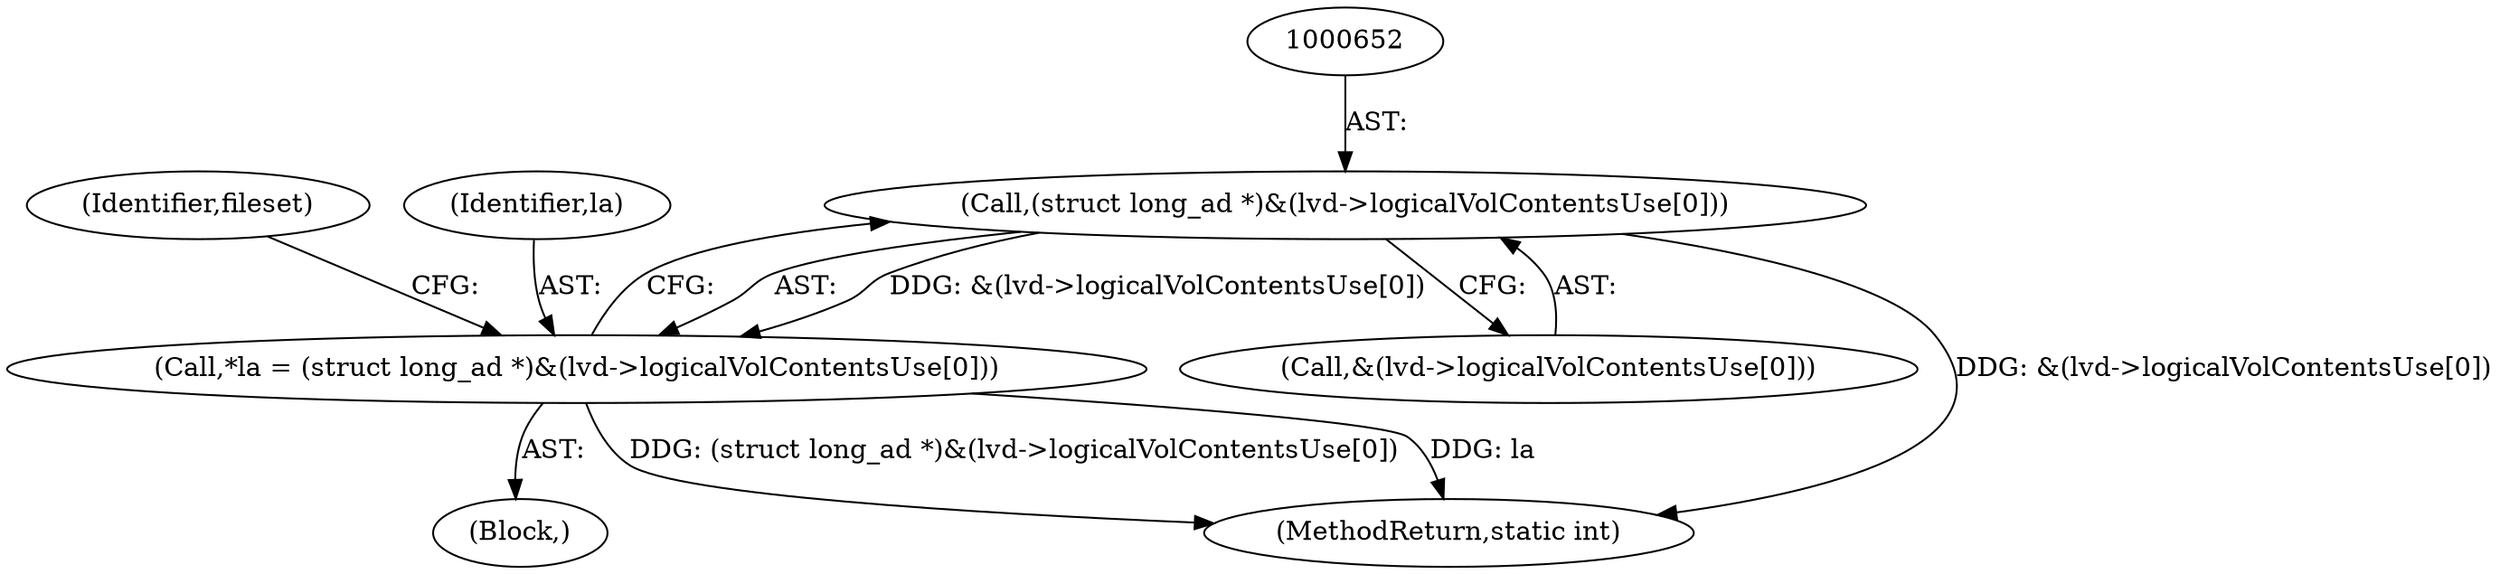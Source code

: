 digraph "0_linux_adee11b2085bee90bd8f4f52123ffb07882d6256@array" {
"1000651" [label="(Call,(struct long_ad *)&(lvd->logicalVolContentsUse[0]))"];
"1000649" [label="(Call,*la = (struct long_ad *)&(lvd->logicalVolContentsUse[0]))"];
"1000661" [label="(Identifier,fileset)"];
"1000651" [label="(Call,(struct long_ad *)&(lvd->logicalVolContentsUse[0]))"];
"1000653" [label="(Call,&(lvd->logicalVolContentsUse[0]))"];
"1000650" [label="(Identifier,la)"];
"1000691" [label="(MethodReturn,static int)"];
"1000649" [label="(Call,*la = (struct long_ad *)&(lvd->logicalVolContentsUse[0]))"];
"1000647" [label="(Block,)"];
"1000651" -> "1000649"  [label="AST: "];
"1000651" -> "1000653"  [label="CFG: "];
"1000652" -> "1000651"  [label="AST: "];
"1000653" -> "1000651"  [label="AST: "];
"1000649" -> "1000651"  [label="CFG: "];
"1000651" -> "1000691"  [label="DDG: &(lvd->logicalVolContentsUse[0])"];
"1000651" -> "1000649"  [label="DDG: &(lvd->logicalVolContentsUse[0])"];
"1000649" -> "1000647"  [label="AST: "];
"1000650" -> "1000649"  [label="AST: "];
"1000661" -> "1000649"  [label="CFG: "];
"1000649" -> "1000691"  [label="DDG: la"];
"1000649" -> "1000691"  [label="DDG: (struct long_ad *)&(lvd->logicalVolContentsUse[0])"];
}
